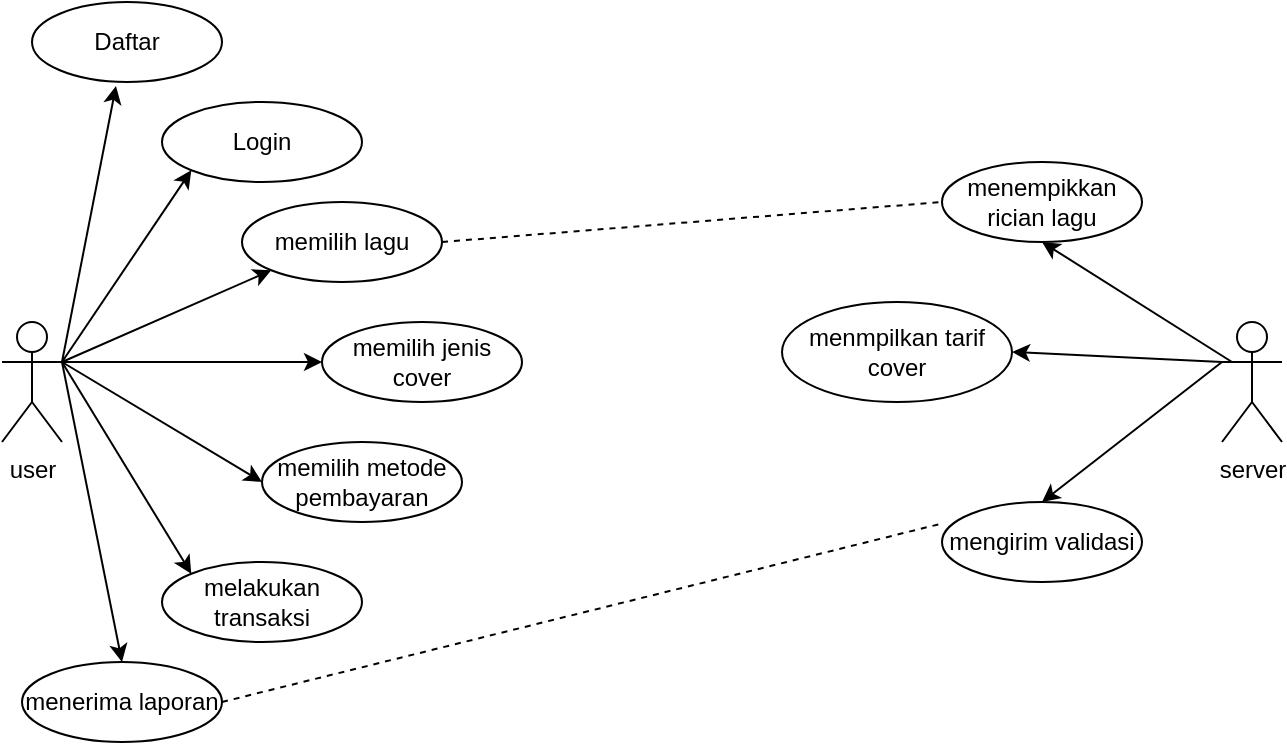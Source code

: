 <mxfile version="12.2.9" type="github" pages="1"><diagram id="kHxCNfAPQSBzlJY9Dr5Y" name="Page-1"><mxGraphModel dx="854" dy="419" grid="1" gridSize="10" guides="1" tooltips="1" connect="1" arrows="1" fold="1" page="1" pageScale="1" pageWidth="827" pageHeight="1169" math="0" shadow="0"><root><mxCell id="0"/><mxCell id="1" parent="0"/><mxCell id="vt_h3T4QD3Ty3dDildYD-1" value="user" style="shape=umlActor;verticalLabelPosition=bottom;labelBackgroundColor=#ffffff;verticalAlign=top;html=1;outlineConnect=0;" vertex="1" parent="1"><mxGeometry x="40" y="200" width="30" height="60" as="geometry"/></mxCell><mxCell id="vt_h3T4QD3Ty3dDildYD-2" value="Daftar" style="ellipse;whiteSpace=wrap;html=1;" vertex="1" parent="1"><mxGeometry x="55" y="40" width="95" height="40" as="geometry"/></mxCell><mxCell id="vt_h3T4QD3Ty3dDildYD-3" value="melakukan transaksi" style="ellipse;whiteSpace=wrap;html=1;" vertex="1" parent="1"><mxGeometry x="120" y="320" width="100" height="40" as="geometry"/></mxCell><mxCell id="vt_h3T4QD3Ty3dDildYD-4" value="Login" style="ellipse;whiteSpace=wrap;html=1;" vertex="1" parent="1"><mxGeometry x="120" y="90" width="100" height="40" as="geometry"/></mxCell><mxCell id="vt_h3T4QD3Ty3dDildYD-5" value="memilih metode pembayaran" style="ellipse;whiteSpace=wrap;html=1;" vertex="1" parent="1"><mxGeometry x="170" y="260" width="100" height="40" as="geometry"/></mxCell><mxCell id="vt_h3T4QD3Ty3dDildYD-6" value="memilih lagu" style="ellipse;whiteSpace=wrap;html=1;" vertex="1" parent="1"><mxGeometry x="160" y="140" width="100" height="40" as="geometry"/></mxCell><mxCell id="vt_h3T4QD3Ty3dDildYD-7" value="memilih jenis cover" style="ellipse;whiteSpace=wrap;html=1;" vertex="1" parent="1"><mxGeometry x="200" y="200" width="100" height="40" as="geometry"/></mxCell><mxCell id="vt_h3T4QD3Ty3dDildYD-9" value="menerima laporan" style="ellipse;whiteSpace=wrap;html=1;" vertex="1" parent="1"><mxGeometry x="50" y="370" width="100" height="40" as="geometry"/></mxCell><mxCell id="vt_h3T4QD3Ty3dDildYD-12" value="" style="endArrow=classic;html=1;entryX=0.442;entryY=1.05;entryDx=0;entryDy=0;entryPerimeter=0;exitX=1;exitY=0.333;exitDx=0;exitDy=0;exitPerimeter=0;" edge="1" parent="1" source="vt_h3T4QD3Ty3dDildYD-1" target="vt_h3T4QD3Ty3dDildYD-2"><mxGeometry width="50" height="50" relative="1" as="geometry"><mxPoint x="55" y="200" as="sourcePoint"/><mxPoint x="105" y="150" as="targetPoint"/></mxGeometry></mxCell><mxCell id="vt_h3T4QD3Ty3dDildYD-13" value="" style="endArrow=classic;html=1;entryX=0;entryY=1;entryDx=0;entryDy=0;" edge="1" parent="1" target="vt_h3T4QD3Ty3dDildYD-4"><mxGeometry width="50" height="50" relative="1" as="geometry"><mxPoint x="70" y="220" as="sourcePoint"/><mxPoint x="106.99" y="92" as="targetPoint"/></mxGeometry></mxCell><mxCell id="vt_h3T4QD3Ty3dDildYD-14" value="" style="endArrow=classic;html=1;entryX=0;entryY=1;entryDx=0;entryDy=0;" edge="1" parent="1" target="vt_h3T4QD3Ty3dDildYD-6"><mxGeometry width="50" height="50" relative="1" as="geometry"><mxPoint x="70" y="220" as="sourcePoint"/><mxPoint x="116.99" y="102" as="targetPoint"/></mxGeometry></mxCell><mxCell id="vt_h3T4QD3Ty3dDildYD-15" value="" style="endArrow=classic;html=1;entryX=0;entryY=0.5;entryDx=0;entryDy=0;" edge="1" parent="1" target="vt_h3T4QD3Ty3dDildYD-5"><mxGeometry width="50" height="50" relative="1" as="geometry"><mxPoint x="70" y="220" as="sourcePoint"/><mxPoint x="174.645" y="174.142" as="targetPoint"/></mxGeometry></mxCell><mxCell id="vt_h3T4QD3Ty3dDildYD-16" value="" style="endArrow=classic;html=1;entryX=0;entryY=0.5;entryDx=0;entryDy=0;" edge="1" parent="1" target="vt_h3T4QD3Ty3dDildYD-7"><mxGeometry width="50" height="50" relative="1" as="geometry"><mxPoint x="70" y="220" as="sourcePoint"/><mxPoint x="190" y="220" as="targetPoint"/></mxGeometry></mxCell><mxCell id="vt_h3T4QD3Ty3dDildYD-17" value="" style="endArrow=classic;html=1;entryX=0;entryY=0;entryDx=0;entryDy=0;" edge="1" parent="1" target="vt_h3T4QD3Ty3dDildYD-3"><mxGeometry width="50" height="50" relative="1" as="geometry"><mxPoint x="70" y="220" as="sourcePoint"/><mxPoint x="140" y="310" as="targetPoint"/></mxGeometry></mxCell><mxCell id="vt_h3T4QD3Ty3dDildYD-18" value="" style="endArrow=classic;html=1;entryX=0.5;entryY=0;entryDx=0;entryDy=0;" edge="1" parent="1" target="vt_h3T4QD3Ty3dDildYD-9"><mxGeometry width="50" height="50" relative="1" as="geometry"><mxPoint x="70" y="220" as="sourcePoint"/><mxPoint x="144.645" y="335.858" as="targetPoint"/></mxGeometry></mxCell><mxCell id="vt_h3T4QD3Ty3dDildYD-19" value="server" style="shape=umlActor;verticalLabelPosition=bottom;labelBackgroundColor=#ffffff;verticalAlign=top;html=1;outlineConnect=0;" vertex="1" parent="1"><mxGeometry x="650" y="200" width="30" height="60" as="geometry"/></mxCell><mxCell id="vt_h3T4QD3Ty3dDildYD-27" value="menempikkan rician lagu&lt;span style=&quot;color: rgba(0 , 0 , 0 , 0) ; font-family: monospace ; font-size: 0px ; white-space: nowrap&quot;&gt;%3CmxGraphModel%3E%3Croot%3E%3CmxCell%20id%3D%220%22%2F%3E%3CmxCell%20id%3D%221%22%20parent%3D%220%22%2F%3E%3CmxCell%20id%3D%222%22%20value%3D%22melakukan%20transaksi%22%20style%3D%22ellipse%3BwhiteSpace%3Dwrap%3Bhtml%3D1%3B%22%20vertex%3D%221%22%20parent%3D%221%22%3E%3CmxGeometry%20x%3D%22120%22%20y%3D%22320%22%20width%3D%22100%22%20height%3D%2240%22%20as%3D%22geometry%22%2F%3E%3C%2FmxCell%3E%3C%2Froot%3E%3C%2FmxGraphModel%3E&lt;/span&gt;" style="ellipse;whiteSpace=wrap;html=1;" vertex="1" parent="1"><mxGeometry x="510" y="120" width="100" height="40" as="geometry"/></mxCell><mxCell id="vt_h3T4QD3Ty3dDildYD-28" value="menmpilkan tarif cover" style="ellipse;whiteSpace=wrap;html=1;" vertex="1" parent="1"><mxGeometry x="430" y="190" width="115" height="50" as="geometry"/></mxCell><mxCell id="vt_h3T4QD3Ty3dDildYD-29" value="mengirim validasi" style="ellipse;whiteSpace=wrap;html=1;" vertex="1" parent="1"><mxGeometry x="510" y="290" width="100" height="40" as="geometry"/></mxCell><mxCell id="vt_h3T4QD3Ty3dDildYD-30" value="" style="endArrow=classic;html=1;entryX=0.5;entryY=1;entryDx=0;entryDy=0;" edge="1" parent="1" target="vt_h3T4QD3Ty3dDildYD-27"><mxGeometry width="50" height="50" relative="1" as="geometry"><mxPoint x="655" y="220" as="sourcePoint"/><mxPoint x="705" y="170" as="targetPoint"/></mxGeometry></mxCell><mxCell id="vt_h3T4QD3Ty3dDildYD-31" value="" style="endArrow=classic;html=1;entryX=1;entryY=0.5;entryDx=0;entryDy=0;exitX=0;exitY=0.333;exitDx=0;exitDy=0;exitPerimeter=0;" edge="1" parent="1" source="vt_h3T4QD3Ty3dDildYD-19" target="vt_h3T4QD3Ty3dDildYD-28"><mxGeometry width="50" height="50" relative="1" as="geometry"><mxPoint x="665" y="230" as="sourcePoint"/><mxPoint x="570" y="170" as="targetPoint"/></mxGeometry></mxCell><mxCell id="vt_h3T4QD3Ty3dDildYD-32" value="" style="endArrow=classic;html=1;entryX=0.5;entryY=0;entryDx=0;entryDy=0;" edge="1" parent="1" target="vt_h3T4QD3Ty3dDildYD-29"><mxGeometry width="50" height="50" relative="1" as="geometry"><mxPoint x="650" y="220" as="sourcePoint"/><mxPoint x="555" y="225" as="targetPoint"/></mxGeometry></mxCell><mxCell id="vt_h3T4QD3Ty3dDildYD-33" value="" style="endArrow=none;dashed=1;html=1;entryX=-0.01;entryY=0.275;entryDx=0;entryDy=0;entryPerimeter=0;exitX=1;exitY=0.5;exitDx=0;exitDy=0;" edge="1" parent="1" source="vt_h3T4QD3Ty3dDildYD-9" target="vt_h3T4QD3Ty3dDildYD-29"><mxGeometry width="50" height="50" relative="1" as="geometry"><mxPoint x="40" y="480" as="sourcePoint"/><mxPoint x="90" y="430" as="targetPoint"/></mxGeometry></mxCell><mxCell id="vt_h3T4QD3Ty3dDildYD-34" value="" style="endArrow=none;dashed=1;html=1;entryX=0;entryY=0.5;entryDx=0;entryDy=0;exitX=1;exitY=0.5;exitDx=0;exitDy=0;" edge="1" parent="1" source="vt_h3T4QD3Ty3dDildYD-6" target="vt_h3T4QD3Ty3dDildYD-27"><mxGeometry width="50" height="50" relative="1" as="geometry"><mxPoint x="360" y="170" as="sourcePoint"/><mxPoint x="410" y="120" as="targetPoint"/></mxGeometry></mxCell></root></mxGraphModel></diagram></mxfile>